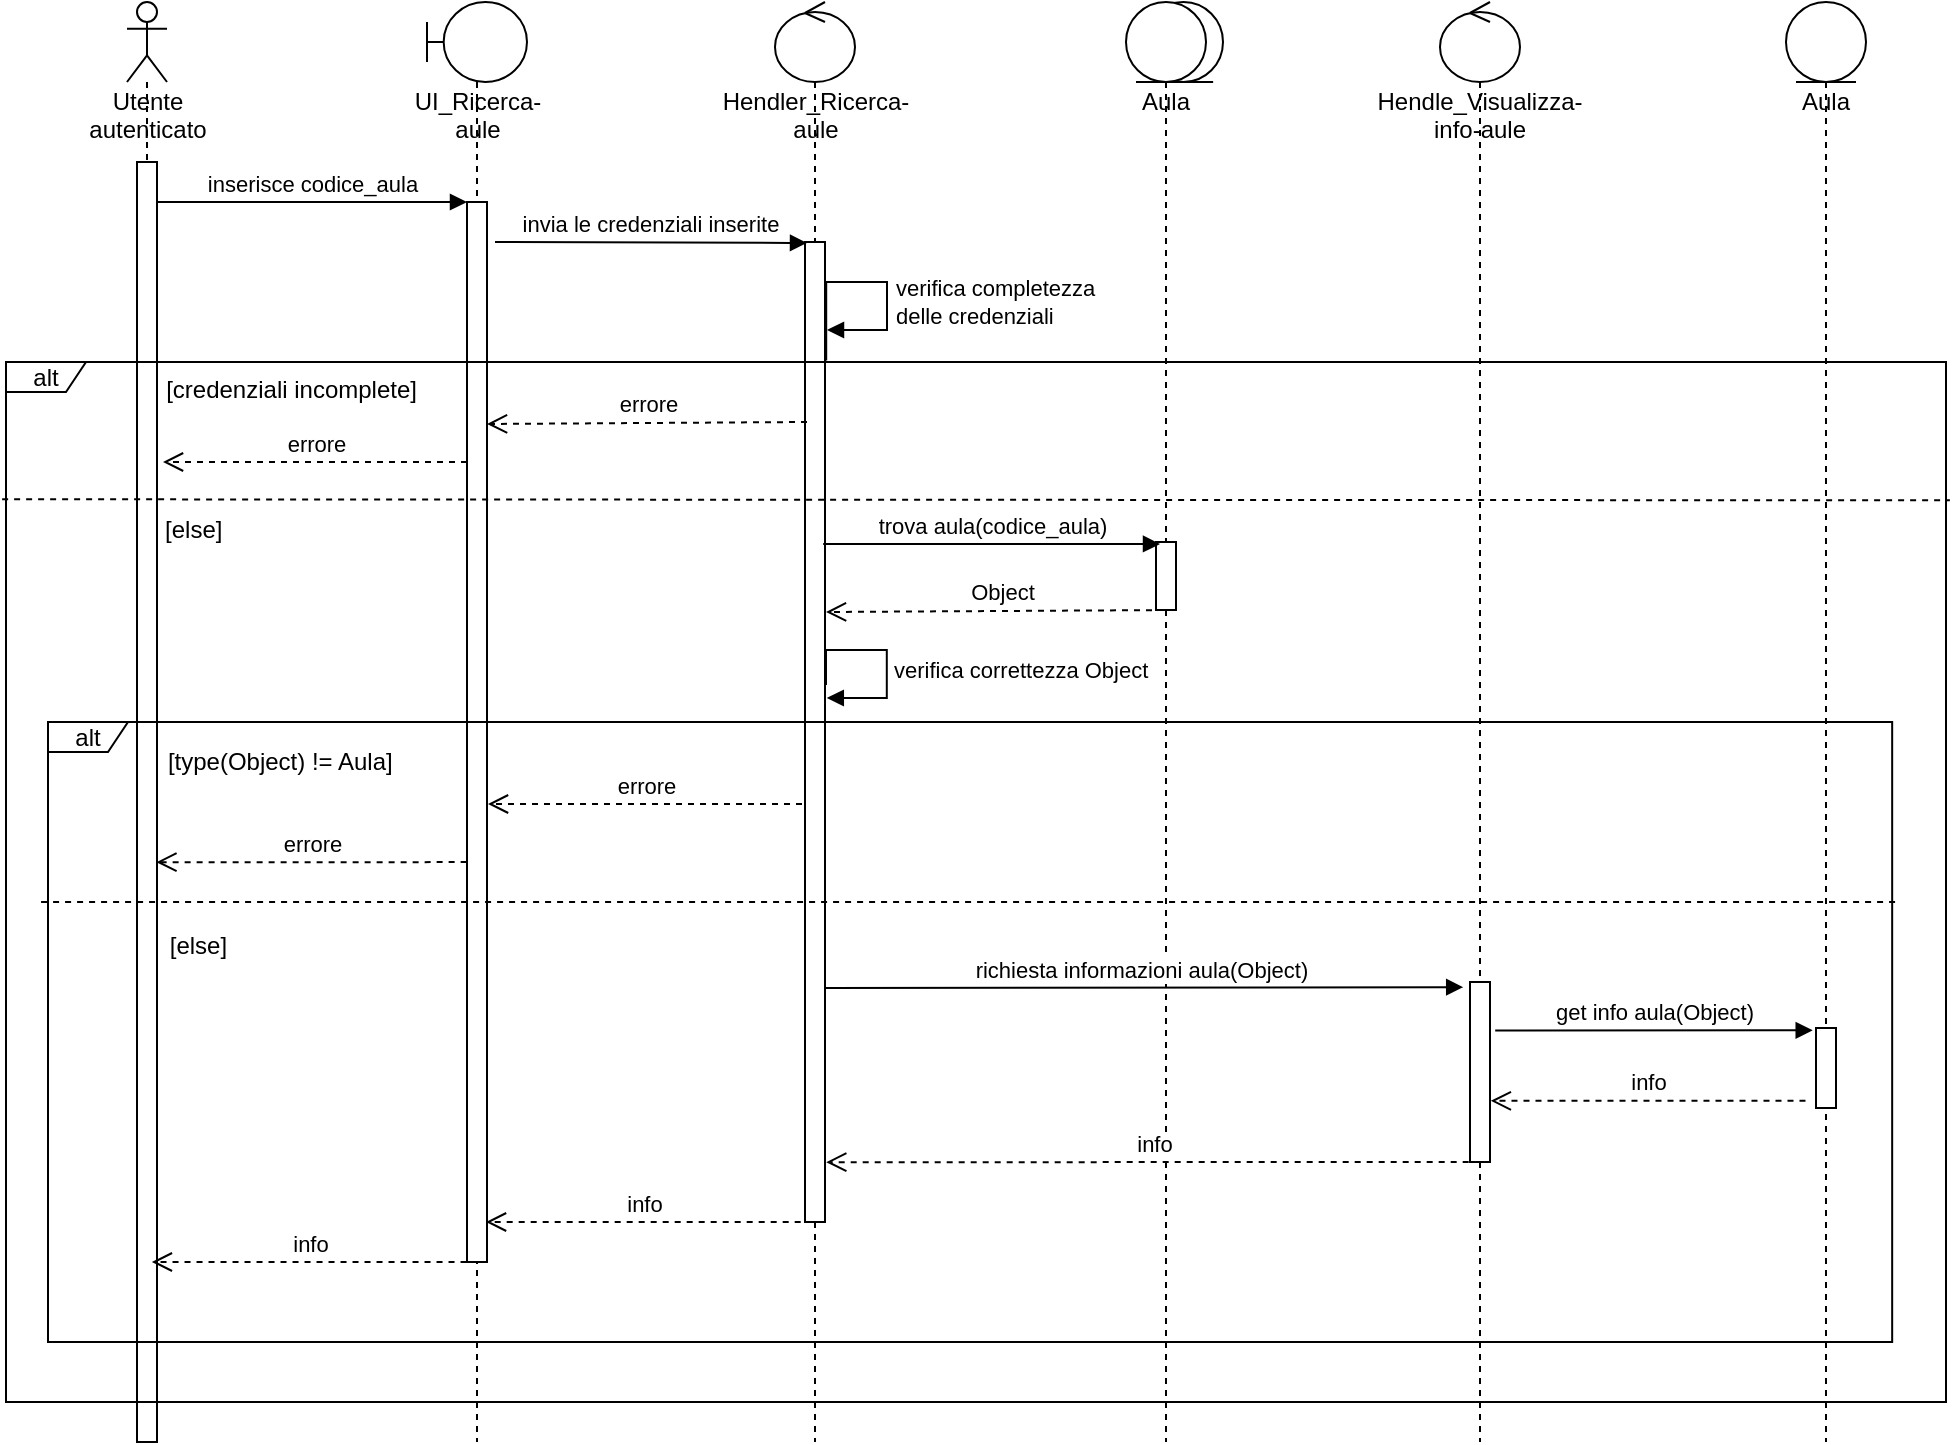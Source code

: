 <mxfile version="14.3.0" type="device"><diagram id="cU2H9GWS6bNiOm0XVazl" name="Page-1"><mxGraphModel dx="3460" dy="1840" grid="1" gridSize="10" guides="1" tooltips="1" connect="1" arrows="1" fold="1" page="1" pageScale="1" pageWidth="827" pageHeight="1169" math="0" shadow="0"><root><mxCell id="0"/><mxCell id="1" parent="0"/><mxCell id="3koIVN3sFjzy0Wb65vQZ-1" value="" style="ellipse;shape=umlEntity;whiteSpace=wrap;html=1;" vertex="1" parent="1"><mxGeometry x="679" y="40" width="39.5" height="40" as="geometry"/></mxCell><mxCell id="3koIVN3sFjzy0Wb65vQZ-2" value="UI_Ricerca-aule" style="shape=umlLifeline;participant=umlBoundary;perimeter=lifelinePerimeter;whiteSpace=wrap;html=1;container=1;collapsible=0;recursiveResize=0;verticalAlign=top;spacingTop=36;outlineConnect=0;" vertex="1" parent="1"><mxGeometry x="320.5" y="40" width="50" height="720" as="geometry"/></mxCell><mxCell id="3koIVN3sFjzy0Wb65vQZ-3" value="" style="html=1;points=[];perimeter=orthogonalPerimeter;" vertex="1" parent="3koIVN3sFjzy0Wb65vQZ-2"><mxGeometry x="20" y="100" width="10" height="530" as="geometry"/></mxCell><mxCell id="3koIVN3sFjzy0Wb65vQZ-4" value="Aula" style="shape=umlLifeline;participant=umlEntity;perimeter=lifelinePerimeter;whiteSpace=wrap;html=1;container=1;collapsible=0;recursiveResize=0;verticalAlign=top;spacingTop=36;outlineConnect=0;" vertex="1" parent="1"><mxGeometry x="670" y="40" width="40" height="720" as="geometry"/></mxCell><mxCell id="3koIVN3sFjzy0Wb65vQZ-5" value="" style="html=1;points=[];perimeter=orthogonalPerimeter;" vertex="1" parent="3koIVN3sFjzy0Wb65vQZ-4"><mxGeometry x="15" y="270" width="10" height="34" as="geometry"/></mxCell><mxCell id="3koIVN3sFjzy0Wb65vQZ-6" value="Hendler_Ricerca-aule" style="shape=umlLifeline;participant=umlControl;perimeter=lifelinePerimeter;whiteSpace=wrap;html=1;container=1;collapsible=0;recursiveResize=0;verticalAlign=top;spacingTop=36;outlineConnect=0;" vertex="1" parent="1"><mxGeometry x="494.5" y="40" width="40" height="720" as="geometry"/></mxCell><mxCell id="3koIVN3sFjzy0Wb65vQZ-7" value="" style="html=1;points=[];perimeter=orthogonalPerimeter;" vertex="1" parent="3koIVN3sFjzy0Wb65vQZ-6"><mxGeometry x="15" y="120" width="10" height="490" as="geometry"/></mxCell><mxCell id="3koIVN3sFjzy0Wb65vQZ-8" value="verifica completezza&lt;br&gt;delle credenziali" style="html=1;align=left;spacingLeft=2;endArrow=block;rounded=0;edgeStyle=orthogonalEdgeStyle;exitX=1.06;exitY=0.121;exitDx=0;exitDy=0;exitPerimeter=0;" edge="1" parent="3koIVN3sFjzy0Wb65vQZ-6" source="3koIVN3sFjzy0Wb65vQZ-7"><mxGeometry x="0.288" relative="1" as="geometry"><mxPoint x="46" y="140" as="sourcePoint"/><Array as="points"><mxPoint x="26" y="140"/><mxPoint x="56" y="140"/><mxPoint x="56" y="164"/></Array><mxPoint x="26" y="164" as="targetPoint"/><mxPoint as="offset"/></mxGeometry></mxCell><mxCell id="3koIVN3sFjzy0Wb65vQZ-9" value="Utente autenticato" style="shape=umlLifeline;participant=umlActor;perimeter=lifelinePerimeter;whiteSpace=wrap;html=1;container=1;collapsible=0;recursiveResize=0;verticalAlign=top;spacingTop=36;outlineConnect=0;" vertex="1" parent="1"><mxGeometry x="170.5" y="40" width="20" height="720" as="geometry"/></mxCell><mxCell id="3koIVN3sFjzy0Wb65vQZ-10" value="" style="html=1;points=[];perimeter=orthogonalPerimeter;" vertex="1" parent="3koIVN3sFjzy0Wb65vQZ-9"><mxGeometry x="5" y="80" width="10" height="640" as="geometry"/></mxCell><mxCell id="3koIVN3sFjzy0Wb65vQZ-11" value="inserisce codice_aula" style="html=1;verticalAlign=bottom;endArrow=block;" edge="1" parent="1" source="3koIVN3sFjzy0Wb65vQZ-10" target="3koIVN3sFjzy0Wb65vQZ-3"><mxGeometry width="80" relative="1" as="geometry"><mxPoint x="200.5" y="120" as="sourcePoint"/><mxPoint x="320.5" y="120" as="targetPoint"/><Array as="points"><mxPoint x="280" y="140"/></Array></mxGeometry></mxCell><mxCell id="3koIVN3sFjzy0Wb65vQZ-12" value="invia le credenziali inserite" style="html=1;verticalAlign=bottom;endArrow=block;entryX=0.1;entryY=0.001;entryDx=0;entryDy=0;entryPerimeter=0;" edge="1" parent="1" target="3koIVN3sFjzy0Wb65vQZ-7"><mxGeometry width="80" relative="1" as="geometry"><mxPoint x="354.5" y="160" as="sourcePoint"/><mxPoint x="505.3" y="140.08" as="targetPoint"/></mxGeometry></mxCell><mxCell id="3koIVN3sFjzy0Wb65vQZ-13" value="Hendle_Visualizza-info-aule" style="shape=umlLifeline;participant=umlControl;perimeter=lifelinePerimeter;whiteSpace=wrap;html=1;container=1;collapsible=0;recursiveResize=0;verticalAlign=top;spacingTop=36;outlineConnect=0;" vertex="1" parent="1"><mxGeometry x="827" y="40" width="40" height="720" as="geometry"/></mxCell><mxCell id="3koIVN3sFjzy0Wb65vQZ-14" value="" style="html=1;points=[];perimeter=orthogonalPerimeter;" vertex="1" parent="3koIVN3sFjzy0Wb65vQZ-13"><mxGeometry x="15" y="490" width="10" height="90" as="geometry"/></mxCell><mxCell id="3koIVN3sFjzy0Wb65vQZ-15" value="Aula" style="shape=umlLifeline;participant=umlEntity;perimeter=lifelinePerimeter;whiteSpace=wrap;html=1;container=1;collapsible=0;recursiveResize=0;verticalAlign=top;spacingTop=36;outlineConnect=0;" vertex="1" parent="1"><mxGeometry x="1000" y="40" width="40" height="720" as="geometry"/></mxCell><mxCell id="3koIVN3sFjzy0Wb65vQZ-16" value="" style="html=1;points=[];perimeter=orthogonalPerimeter;" vertex="1" parent="3koIVN3sFjzy0Wb65vQZ-15"><mxGeometry x="15" y="513" width="10" height="40" as="geometry"/></mxCell><mxCell id="3koIVN3sFjzy0Wb65vQZ-17" value="" style="endArrow=none;dashed=1;endFill=0;endSize=12;html=1;entryX=1.002;entryY=0.133;entryDx=0;entryDy=0;entryPerimeter=0;exitX=-0.002;exitY=0.132;exitDx=0;exitDy=0;exitPerimeter=0;" edge="1" parent="1" source="3koIVN3sFjzy0Wb65vQZ-18" target="3koIVN3sFjzy0Wb65vQZ-18"><mxGeometry x="131" y="220" width="160" as="geometry"><mxPoint x="129.515" y="284.499" as="sourcePoint"/><mxPoint x="528.515" y="284.499" as="targetPoint"/></mxGeometry></mxCell><mxCell id="3koIVN3sFjzy0Wb65vQZ-18" value="alt" style="shape=umlFrame;whiteSpace=wrap;html=1;width=40;height=15;" vertex="1" parent="1"><mxGeometry x="110" y="220" width="970" height="520" as="geometry"/></mxCell><mxCell id="3koIVN3sFjzy0Wb65vQZ-19" value="" style="group" vertex="1" connectable="0" parent="1"><mxGeometry x="131" y="400" width="929" height="310" as="geometry"/></mxCell><mxCell id="3koIVN3sFjzy0Wb65vQZ-20" value="alt" style="shape=umlFrame;whiteSpace=wrap;html=1;width=40;height=15;" vertex="1" parent="3koIVN3sFjzy0Wb65vQZ-19"><mxGeometry width="922.084" height="310" as="geometry"/></mxCell><mxCell id="3koIVN3sFjzy0Wb65vQZ-21" value="" style="endArrow=none;dashed=1;endFill=0;endSize=12;html=1;" edge="1" parent="3koIVN3sFjzy0Wb65vQZ-19"><mxGeometry width="160" relative="1" as="geometry"><mxPoint x="-3.458" y="89.996" as="sourcePoint"/><mxPoint x="925.542" y="89.996" as="targetPoint"/></mxGeometry></mxCell><mxCell id="3koIVN3sFjzy0Wb65vQZ-22" value="[else]" style="text;align=center;fontStyle=0;verticalAlign=middle;spacingLeft=3;spacingRight=3;strokeColor=none;rotatable=0;points=[[0,0.5],[1,0.5]];portConstraint=eastwest;" vertex="1" parent="3koIVN3sFjzy0Wb65vQZ-19"><mxGeometry x="-17.001" y="80" width="184.417" height="62" as="geometry"/></mxCell><mxCell id="3koIVN3sFjzy0Wb65vQZ-23" value="[type(Object) != Aula]" style="text;align=center;fontStyle=0;verticalAlign=middle;spacingLeft=3;spacingRight=3;strokeColor=none;rotatable=0;points=[[0,0.5],[1,0.5]];portConstraint=eastwest;" vertex="1" parent="3koIVN3sFjzy0Wb65vQZ-19"><mxGeometry x="23.005" y="-10" width="186.266" height="57.571" as="geometry"/></mxCell><mxCell id="3koIVN3sFjzy0Wb65vQZ-24" value="info" style="html=1;verticalAlign=bottom;endArrow=open;dashed=1;endSize=8;entryX=0.422;entryY=0.71;entryDx=0;entryDy=0;entryPerimeter=0;exitX=0.953;exitY=0.611;exitDx=0;exitDy=0;exitPerimeter=0;" edge="1" parent="3koIVN3sFjzy0Wb65vQZ-19" target="3koIVN3sFjzy0Wb65vQZ-20"><mxGeometry relative="1" as="geometry"><mxPoint x="716.346" y="220.01" as="sourcePoint"/><mxPoint x="559.0" y="220.0" as="targetPoint"/></mxGeometry></mxCell><mxCell id="3koIVN3sFjzy0Wb65vQZ-25" value="info" style="html=1;verticalAlign=bottom;endArrow=open;dashed=1;endSize=8;entryX=1.04;entryY=0.66;entryDx=0;entryDy=0;entryPerimeter=0;exitX=0.953;exitY=0.611;exitDx=0;exitDy=0;exitPerimeter=0;" edge="1" parent="3koIVN3sFjzy0Wb65vQZ-19"><mxGeometry relative="1" as="geometry"><mxPoint x="376.346" y="250.01" as="sourcePoint"/><mxPoint x="219.0" y="250.0" as="targetPoint"/></mxGeometry></mxCell><mxCell id="3koIVN3sFjzy0Wb65vQZ-26" value="info" style="html=1;verticalAlign=bottom;endArrow=open;dashed=1;endSize=8;entryX=1.04;entryY=0.66;entryDx=0;entryDy=0;entryPerimeter=0;exitX=0.953;exitY=0.611;exitDx=0;exitDy=0;exitPerimeter=0;" edge="1" parent="3koIVN3sFjzy0Wb65vQZ-19"><mxGeometry relative="1" as="geometry"><mxPoint x="209.266" y="270.01" as="sourcePoint"/><mxPoint x="51.92" y="270" as="targetPoint"/></mxGeometry></mxCell><mxCell id="3koIVN3sFjzy0Wb65vQZ-27" value="errore" style="html=1;verticalAlign=bottom;endArrow=open;dashed=1;endSize=8;" edge="1" parent="1"><mxGeometry relative="1" as="geometry"><mxPoint x="510.5" y="250" as="sourcePoint"/><mxPoint x="350.5" y="251" as="targetPoint"/></mxGeometry></mxCell><mxCell id="3koIVN3sFjzy0Wb65vQZ-28" value="errore" style="html=1;verticalAlign=bottom;endArrow=open;dashed=1;endSize=8;" edge="1" parent="1"><mxGeometry relative="1" as="geometry"><mxPoint x="340.5" y="270" as="sourcePoint"/><mxPoint x="188.5" y="270" as="targetPoint"/></mxGeometry></mxCell><mxCell id="3koIVN3sFjzy0Wb65vQZ-29" value="trova aula(codice_aula)" style="html=1;verticalAlign=bottom;endArrow=block;exitX=1.01;exitY=0.474;exitDx=0;exitDy=0;exitPerimeter=0;" edge="1" parent="1"><mxGeometry width="80" relative="1" as="geometry"><mxPoint x="518.6" y="310.94" as="sourcePoint"/><mxPoint x="687" y="311" as="targetPoint"/></mxGeometry></mxCell><mxCell id="3koIVN3sFjzy0Wb65vQZ-30" value="Object" style="html=1;verticalAlign=bottom;endArrow=open;dashed=1;endSize=8;" edge="1" parent="1"><mxGeometry relative="1" as="geometry"><mxPoint x="695" y="344" as="sourcePoint"/><mxPoint x="520" y="345" as="targetPoint"/></mxGeometry></mxCell><mxCell id="3koIVN3sFjzy0Wb65vQZ-31" value="[else]" style="text;align=center;fontStyle=0;verticalAlign=middle;spacingLeft=3;spacingRight=3;strokeColor=none;rotatable=0;points=[[0,0.5],[1,0.5]];portConstraint=eastwest;" vertex="1" parent="1"><mxGeometry x="164.292" y="290" width="79.206" height="26" as="geometry"/></mxCell><mxCell id="3koIVN3sFjzy0Wb65vQZ-32" value="[credenziali incomplete]" style="text;align=center;fontStyle=0;verticalAlign=middle;spacingLeft=3;spacingRight=3;strokeColor=none;rotatable=0;points=[[0,0.5],[1,0.5]];portConstraint=eastwest;" vertex="1" parent="1"><mxGeometry x="213.176" y="220" width="79.206" height="26" as="geometry"/></mxCell><mxCell id="3koIVN3sFjzy0Wb65vQZ-33" value="verifica correttezza Object" style="html=1;align=left;spacingLeft=2;endArrow=block;rounded=0;edgeStyle=orthogonalEdgeStyle;exitX=1.06;exitY=0.121;exitDx=0;exitDy=0;exitPerimeter=0;" edge="1" parent="1"><mxGeometry x="0.137" relative="1" as="geometry"><mxPoint x="520.0" y="381.51" as="sourcePoint"/><Array as="points"><mxPoint x="520.4" y="364"/><mxPoint x="550.4" y="364"/><mxPoint x="550.4" y="388"/></Array><mxPoint x="520.4" y="388" as="targetPoint"/><mxPoint as="offset"/></mxGeometry></mxCell><mxCell id="3koIVN3sFjzy0Wb65vQZ-34" value="errore" style="html=1;verticalAlign=bottom;endArrow=open;dashed=1;endSize=8;exitX=0.227;exitY=0.226;exitDx=0;exitDy=0;exitPerimeter=0;entryX=0.97;entryY=0.547;entryDx=0;entryDy=0;entryPerimeter=0;" edge="1" parent="1" source="3koIVN3sFjzy0Wb65vQZ-20" target="3koIVN3sFjzy0Wb65vQZ-10"><mxGeometry relative="1" as="geometry"><mxPoint x="384.364" y="460" as="sourcePoint"/><mxPoint x="200.767" y="460" as="targetPoint"/></mxGeometry></mxCell><mxCell id="3koIVN3sFjzy0Wb65vQZ-35" value="richiesta informazioni aula(Object)&amp;nbsp;" style="html=1;verticalAlign=bottom;endArrow=block;entryX=-0.34;entryY=0.015;entryDx=0;entryDy=0;entryPerimeter=0;" edge="1" parent="1"><mxGeometry width="80" relative="1" as="geometry"><mxPoint x="520" y="533" as="sourcePoint"/><mxPoint x="838.6" y="532.6" as="targetPoint"/></mxGeometry></mxCell><mxCell id="3koIVN3sFjzy0Wb65vQZ-36" value="get info aula(Object)" style="html=1;verticalAlign=bottom;endArrow=block;exitX=1.36;exitY=0.605;exitDx=0;exitDy=0;exitPerimeter=0;entryX=0.958;entryY=0.734;entryDx=0;entryDy=0;entryPerimeter=0;" edge="1" parent="1"><mxGeometry width="80" relative="1" as="geometry"><mxPoint x="854.6" y="554.2" as="sourcePoint"/><mxPoint x="1013.357" y="554.14" as="targetPoint"/></mxGeometry></mxCell><mxCell id="3koIVN3sFjzy0Wb65vQZ-37" value="errore" style="html=1;verticalAlign=bottom;endArrow=open;dashed=1;endSize=8;" edge="1" parent="1"><mxGeometry relative="1" as="geometry"><mxPoint x="508" y="441" as="sourcePoint"/><mxPoint x="351" y="441" as="targetPoint"/></mxGeometry></mxCell><mxCell id="3koIVN3sFjzy0Wb65vQZ-38" value="info" style="html=1;verticalAlign=bottom;endArrow=open;dashed=1;endSize=8;entryX=1.04;entryY=0.66;entryDx=0;entryDy=0;entryPerimeter=0;exitX=0.953;exitY=0.611;exitDx=0;exitDy=0;exitPerimeter=0;" edge="1" parent="1" source="3koIVN3sFjzy0Wb65vQZ-20" target="3koIVN3sFjzy0Wb65vQZ-14"><mxGeometry relative="1" as="geometry"><mxPoint x="1017" y="680.476" as="sourcePoint"/><mxPoint x="937" y="680.476" as="targetPoint"/></mxGeometry></mxCell></root></mxGraphModel></diagram></mxfile>